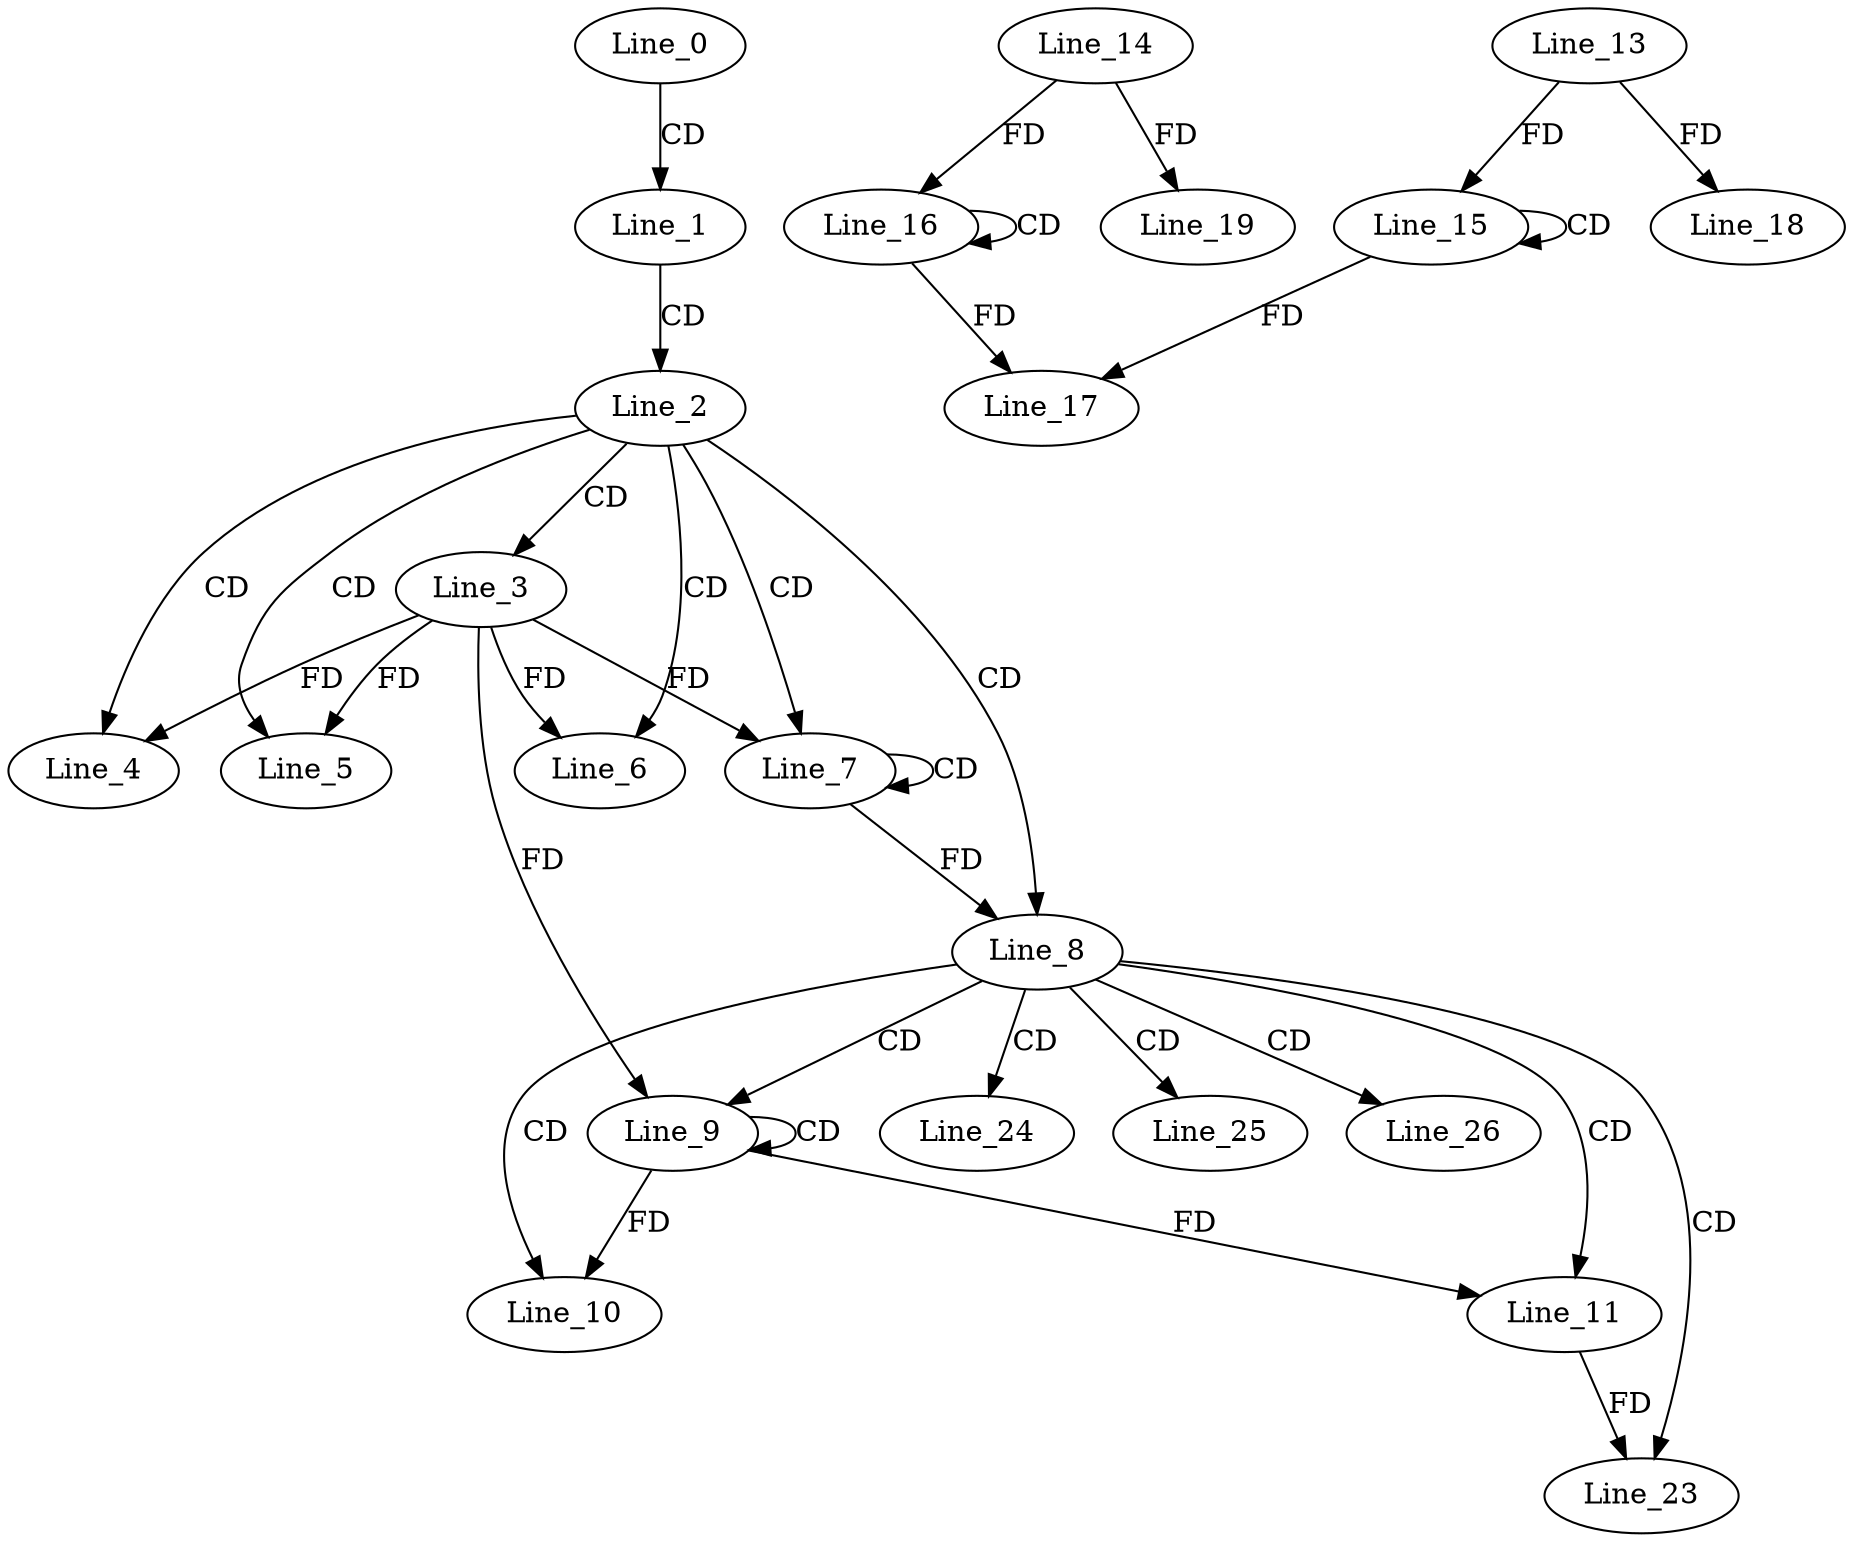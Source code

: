 digraph G {
  Line_0;
  Line_1;
  Line_2;
  Line_3;
  Line_4;
  Line_5;
  Line_6;
  Line_7;
  Line_7;
  Line_8;
  Line_9;
  Line_9;
  Line_10;
  Line_10;
  Line_11;
  Line_11;
  Line_15;
  Line_15;
  Line_13;
  Line_16;
  Line_16;
  Line_14;
  Line_17;
  Line_17;
  Line_18;
  Line_19;
  Line_23;
  Line_24;
  Line_25;
  Line_26;
  Line_0 -> Line_1 [ label="CD" ];
  Line_1 -> Line_2 [ label="CD" ];
  Line_2 -> Line_3 [ label="CD" ];
  Line_2 -> Line_4 [ label="CD" ];
  Line_3 -> Line_4 [ label="FD" ];
  Line_2 -> Line_5 [ label="CD" ];
  Line_3 -> Line_5 [ label="FD" ];
  Line_2 -> Line_6 [ label="CD" ];
  Line_3 -> Line_6 [ label="FD" ];
  Line_2 -> Line_7 [ label="CD" ];
  Line_7 -> Line_7 [ label="CD" ];
  Line_3 -> Line_7 [ label="FD" ];
  Line_2 -> Line_8 [ label="CD" ];
  Line_7 -> Line_8 [ label="FD" ];
  Line_8 -> Line_9 [ label="CD" ];
  Line_9 -> Line_9 [ label="CD" ];
  Line_3 -> Line_9 [ label="FD" ];
  Line_8 -> Line_10 [ label="CD" ];
  Line_9 -> Line_10 [ label="FD" ];
  Line_8 -> Line_11 [ label="CD" ];
  Line_9 -> Line_11 [ label="FD" ];
  Line_15 -> Line_15 [ label="CD" ];
  Line_13 -> Line_15 [ label="FD" ];
  Line_16 -> Line_16 [ label="CD" ];
  Line_14 -> Line_16 [ label="FD" ];
  Line_15 -> Line_17 [ label="FD" ];
  Line_16 -> Line_17 [ label="FD" ];
  Line_13 -> Line_18 [ label="FD" ];
  Line_14 -> Line_19 [ label="FD" ];
  Line_8 -> Line_23 [ label="CD" ];
  Line_11 -> Line_23 [ label="FD" ];
  Line_8 -> Line_24 [ label="CD" ];
  Line_8 -> Line_25 [ label="CD" ];
  Line_8 -> Line_26 [ label="CD" ];
}
